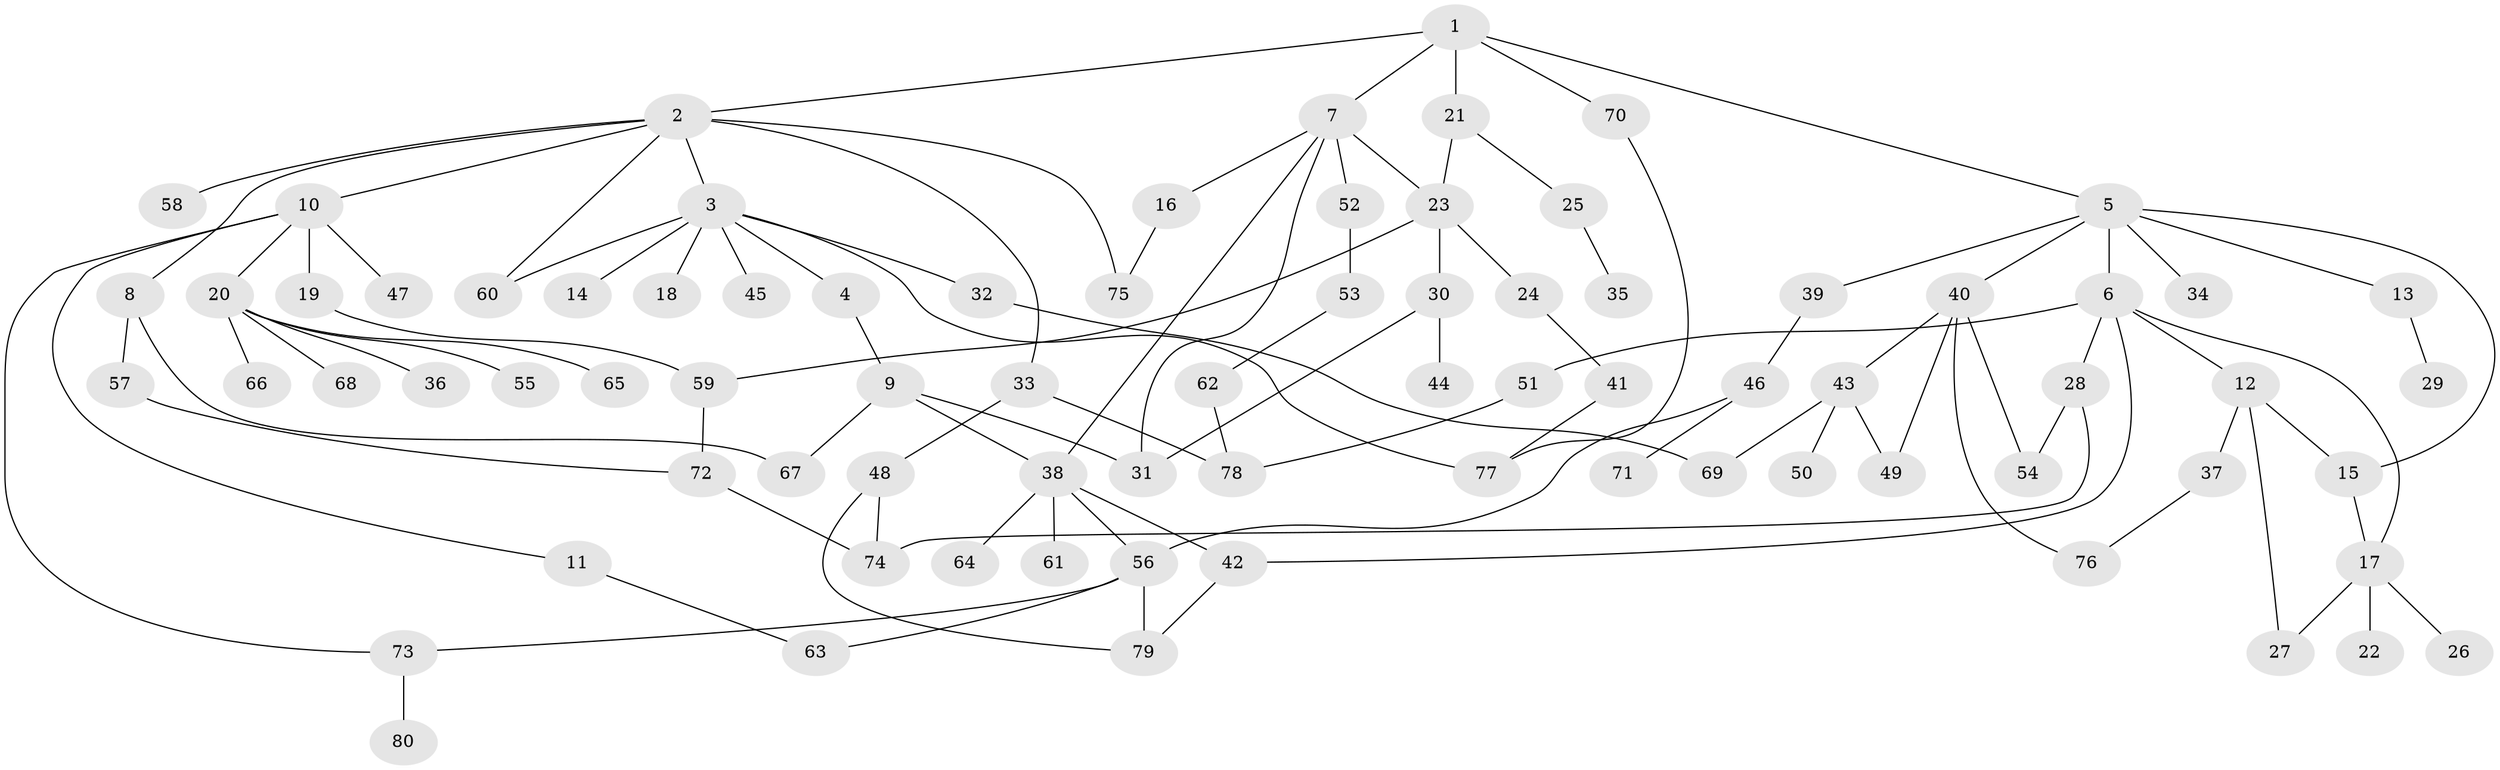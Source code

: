 // coarse degree distribution, {5: 0.125, 1: 0.5, 4: 0.125, 2: 0.16666666666666666, 6: 0.041666666666666664, 9: 0.041666666666666664}
// Generated by graph-tools (version 1.1) at 2025/44/03/04/25 21:44:48]
// undirected, 80 vertices, 107 edges
graph export_dot {
graph [start="1"]
  node [color=gray90,style=filled];
  1;
  2;
  3;
  4;
  5;
  6;
  7;
  8;
  9;
  10;
  11;
  12;
  13;
  14;
  15;
  16;
  17;
  18;
  19;
  20;
  21;
  22;
  23;
  24;
  25;
  26;
  27;
  28;
  29;
  30;
  31;
  32;
  33;
  34;
  35;
  36;
  37;
  38;
  39;
  40;
  41;
  42;
  43;
  44;
  45;
  46;
  47;
  48;
  49;
  50;
  51;
  52;
  53;
  54;
  55;
  56;
  57;
  58;
  59;
  60;
  61;
  62;
  63;
  64;
  65;
  66;
  67;
  68;
  69;
  70;
  71;
  72;
  73;
  74;
  75;
  76;
  77;
  78;
  79;
  80;
  1 -- 2;
  1 -- 5;
  1 -- 7;
  1 -- 21;
  1 -- 70;
  2 -- 3;
  2 -- 8;
  2 -- 10;
  2 -- 33;
  2 -- 58;
  2 -- 75;
  2 -- 60;
  3 -- 4;
  3 -- 14;
  3 -- 18;
  3 -- 32;
  3 -- 45;
  3 -- 60;
  3 -- 77;
  4 -- 9;
  5 -- 6;
  5 -- 13;
  5 -- 15;
  5 -- 34;
  5 -- 39;
  5 -- 40;
  6 -- 12;
  6 -- 28;
  6 -- 42;
  6 -- 51;
  6 -- 17;
  7 -- 16;
  7 -- 23;
  7 -- 52;
  7 -- 38;
  7 -- 31;
  8 -- 57;
  8 -- 67;
  9 -- 31;
  9 -- 38;
  9 -- 67;
  10 -- 11;
  10 -- 19;
  10 -- 20;
  10 -- 47;
  10 -- 73;
  11 -- 63;
  12 -- 27;
  12 -- 37;
  12 -- 15;
  13 -- 29;
  15 -- 17;
  16 -- 75;
  17 -- 22;
  17 -- 26;
  17 -- 27;
  19 -- 59;
  20 -- 36;
  20 -- 55;
  20 -- 65;
  20 -- 66;
  20 -- 68;
  21 -- 25;
  21 -- 23;
  23 -- 24;
  23 -- 30;
  23 -- 59;
  24 -- 41;
  25 -- 35;
  28 -- 54;
  28 -- 74;
  30 -- 44;
  30 -- 31;
  32 -- 69;
  33 -- 48;
  33 -- 78;
  37 -- 76;
  38 -- 56;
  38 -- 61;
  38 -- 64;
  38 -- 42;
  39 -- 46;
  40 -- 43;
  40 -- 54;
  40 -- 76;
  40 -- 49;
  41 -- 77;
  42 -- 79;
  43 -- 49;
  43 -- 50;
  43 -- 69;
  46 -- 71;
  46 -- 56;
  48 -- 79;
  48 -- 74;
  51 -- 78;
  52 -- 53;
  53 -- 62;
  56 -- 73;
  56 -- 79;
  56 -- 63;
  57 -- 72;
  59 -- 72;
  62 -- 78;
  70 -- 77;
  72 -- 74;
  73 -- 80;
}
